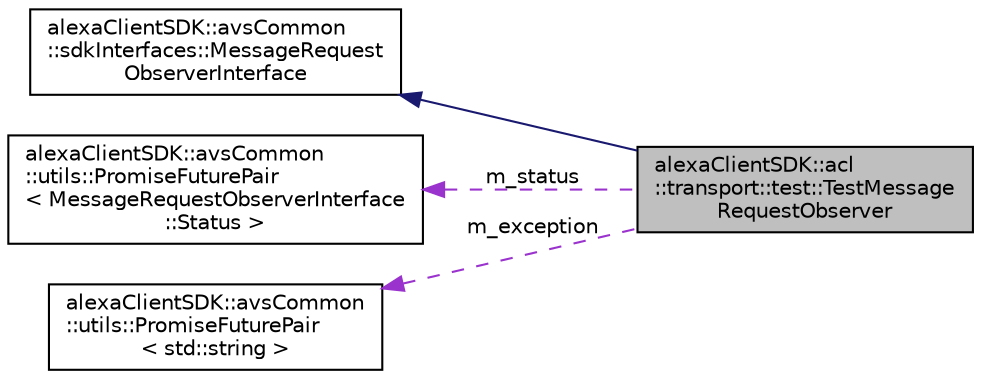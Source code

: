 digraph "alexaClientSDK::acl::transport::test::TestMessageRequestObserver"
{
  edge [fontname="Helvetica",fontsize="10",labelfontname="Helvetica",labelfontsize="10"];
  node [fontname="Helvetica",fontsize="10",shape=record];
  rankdir="LR";
  Node2 [label="alexaClientSDK::acl\l::transport::test::TestMessage\lRequestObserver",height=0.2,width=0.4,color="black", fillcolor="grey75", style="filled", fontcolor="black"];
  Node3 -> Node2 [dir="back",color="midnightblue",fontsize="10",style="solid",fontname="Helvetica"];
  Node3 [label="alexaClientSDK::avsCommon\l::sdkInterfaces::MessageRequest\lObserverInterface",height=0.2,width=0.4,color="black", fillcolor="white", style="filled",URL="$classalexa_client_s_d_k_1_1avs_common_1_1sdk_interfaces_1_1_message_request_observer_interface.html"];
  Node4 -> Node2 [dir="back",color="darkorchid3",fontsize="10",style="dashed",label=" m_status" ,fontname="Helvetica"];
  Node4 [label="alexaClientSDK::avsCommon\l::utils::PromiseFuturePair\l\< MessageRequestObserverInterface\l::Status \>",height=0.2,width=0.4,color="black", fillcolor="white", style="filled",URL="$classalexa_client_s_d_k_1_1avs_common_1_1utils_1_1_promise_future_pair.html"];
  Node5 -> Node2 [dir="back",color="darkorchid3",fontsize="10",style="dashed",label=" m_exception" ,fontname="Helvetica"];
  Node5 [label="alexaClientSDK::avsCommon\l::utils::PromiseFuturePair\l\< std::string \>",height=0.2,width=0.4,color="black", fillcolor="white", style="filled",URL="$classalexa_client_s_d_k_1_1avs_common_1_1utils_1_1_promise_future_pair.html"];
}
